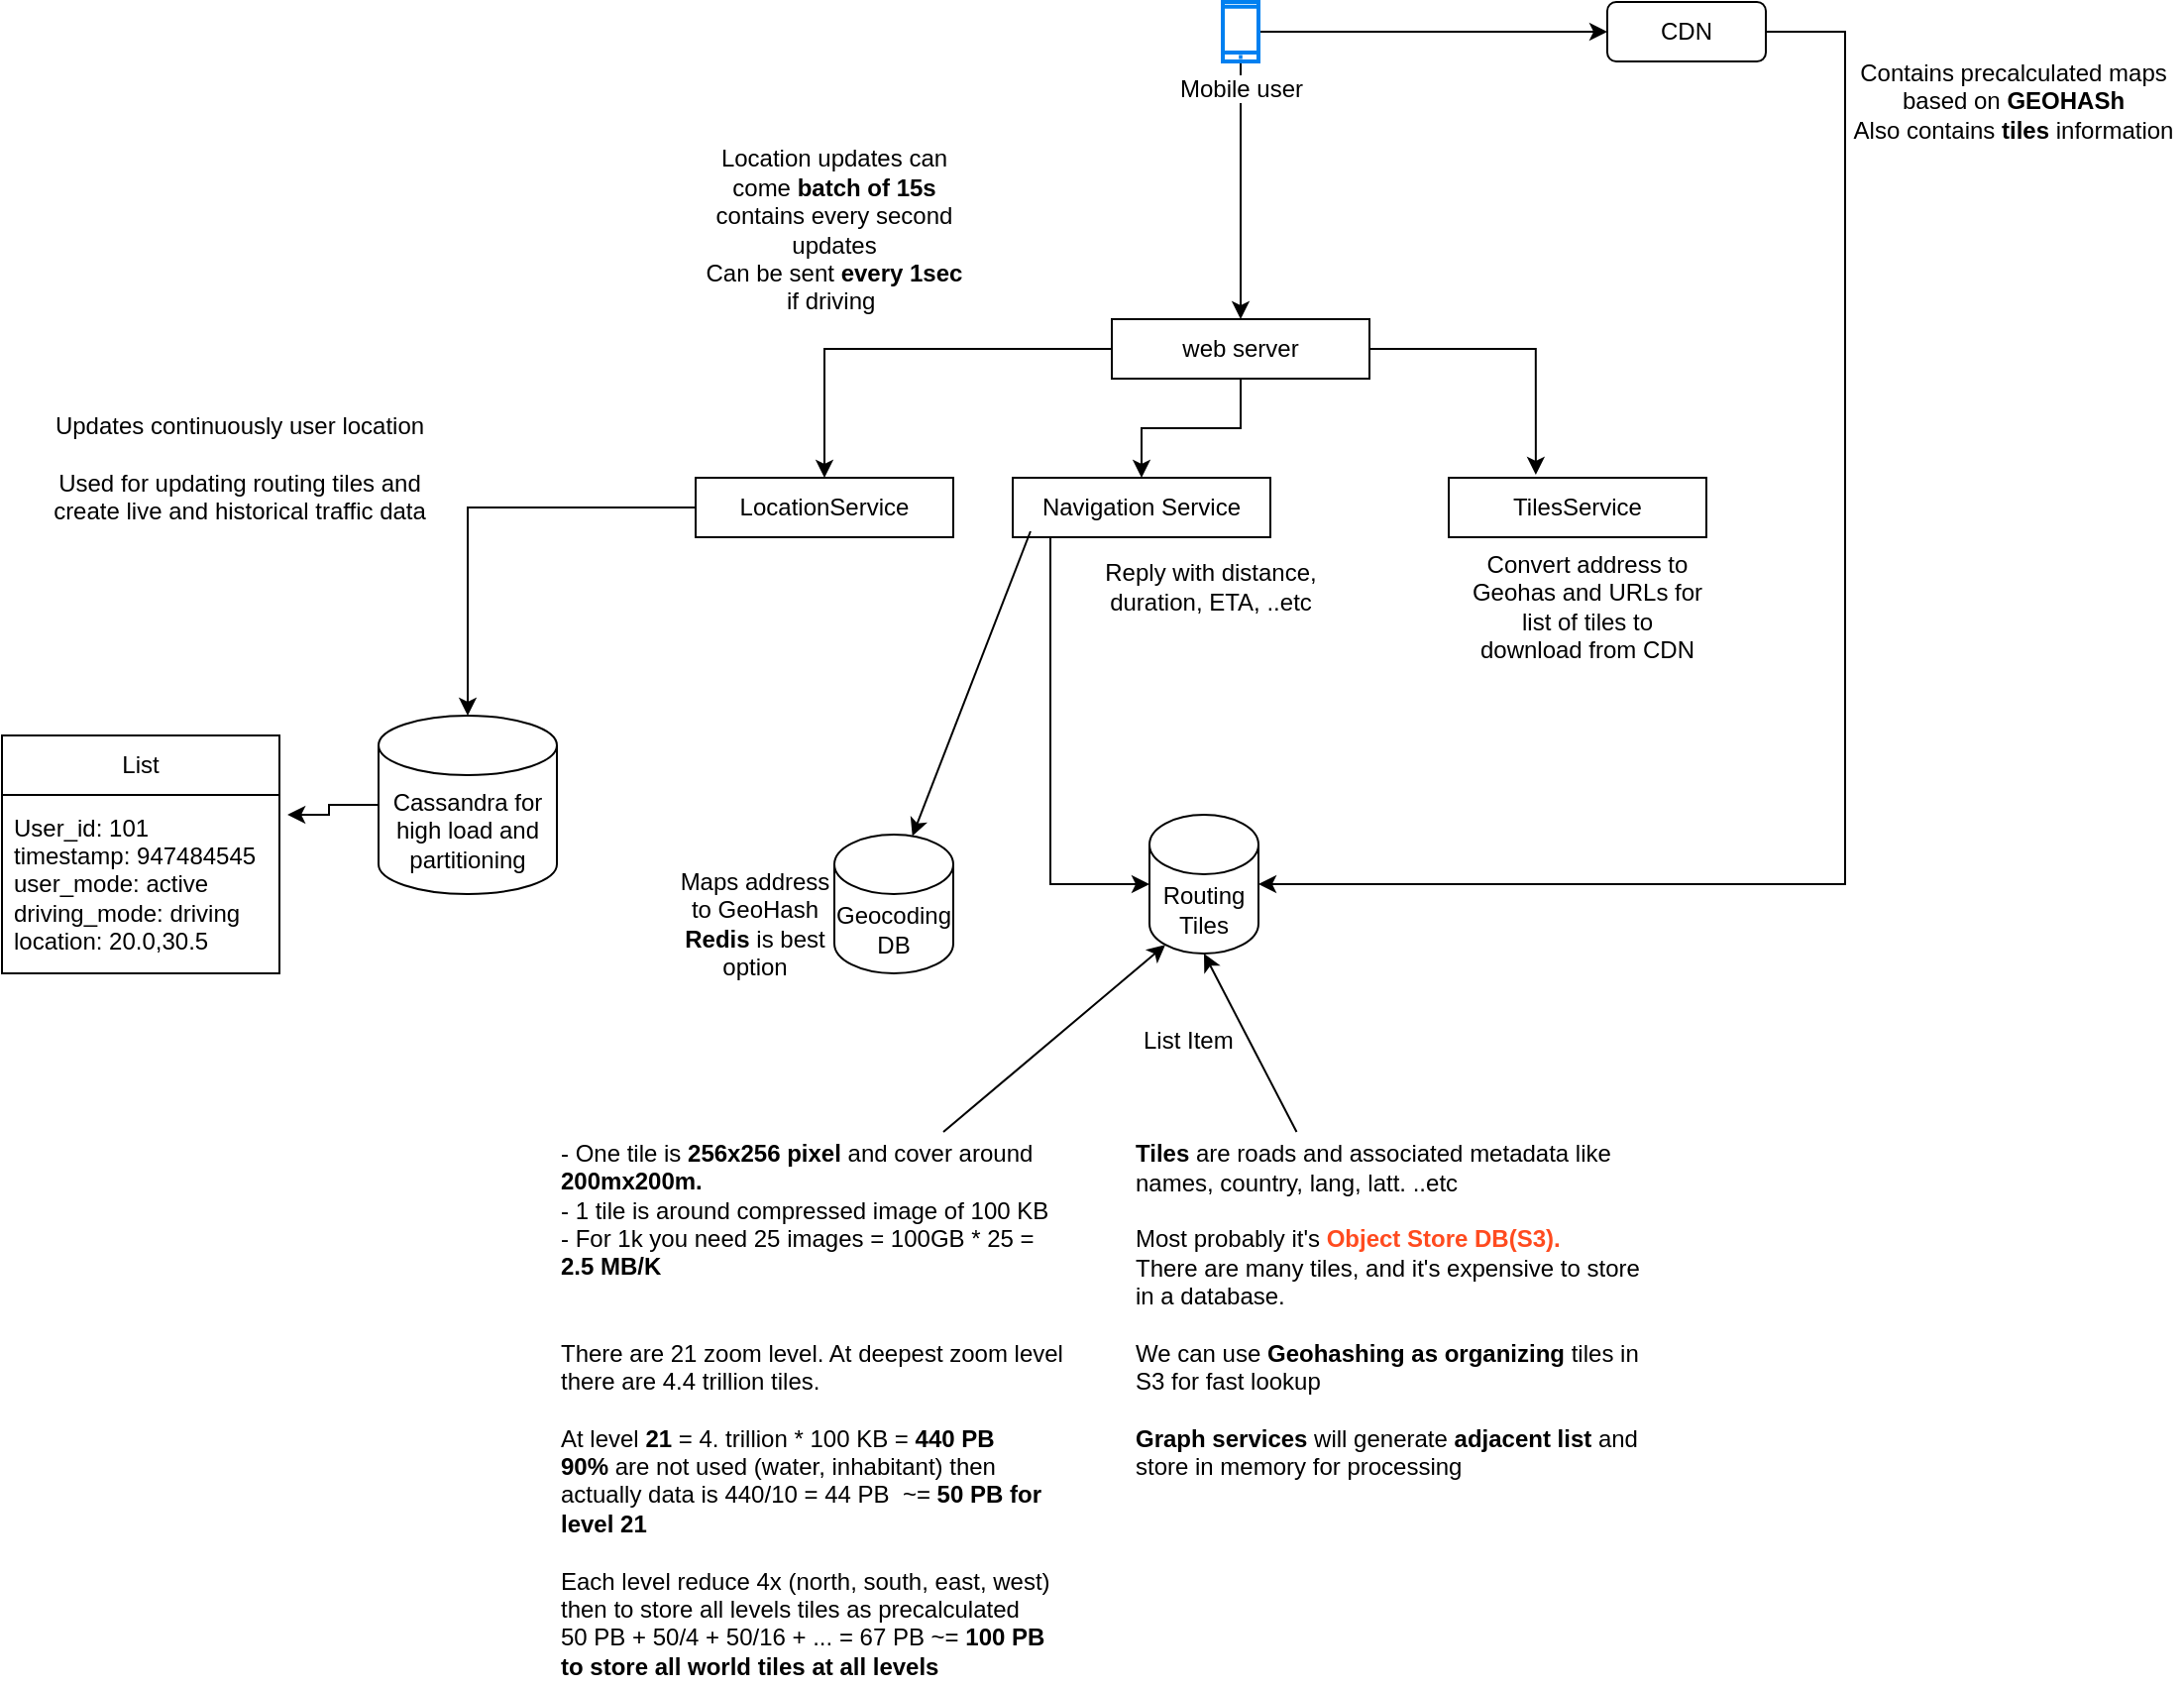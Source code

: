 <mxfile version="24.7.17">
  <diagram name="Page-1" id="yTSgLIf93G10eD3SdpJ7">
    <mxGraphModel dx="2284" dy="716" grid="1" gridSize="10" guides="1" tooltips="1" connect="1" arrows="1" fold="1" page="1" pageScale="1" pageWidth="850" pageHeight="1100" math="0" shadow="0">
      <root>
        <mxCell id="0" />
        <mxCell id="1" parent="0" />
        <mxCell id="4QGCqFe7C726sxaVOe-O-4" style="edgeStyle=orthogonalEdgeStyle;rounded=0;orthogonalLoop=1;jettySize=auto;html=1;entryX=0;entryY=0.5;entryDx=0;entryDy=0;" edge="1" parent="1" source="4QGCqFe7C726sxaVOe-O-1" target="4QGCqFe7C726sxaVOe-O-2">
          <mxGeometry relative="1" as="geometry" />
        </mxCell>
        <mxCell id="4QGCqFe7C726sxaVOe-O-6" style="edgeStyle=orthogonalEdgeStyle;rounded=0;orthogonalLoop=1;jettySize=auto;html=1;entryX=0.5;entryY=0;entryDx=0;entryDy=0;" edge="1" parent="1" source="4QGCqFe7C726sxaVOe-O-1" target="4QGCqFe7C726sxaVOe-O-5">
          <mxGeometry relative="1" as="geometry" />
        </mxCell>
        <mxCell id="4QGCqFe7C726sxaVOe-O-1" value="Mobile user" style="html=1;verticalLabelPosition=bottom;align=center;labelBackgroundColor=#ffffff;verticalAlign=top;strokeWidth=2;strokeColor=#0080F0;shadow=0;dashed=0;shape=mxgraph.ios7.icons.smartphone;" vertex="1" parent="1">
          <mxGeometry x="416" y="30" width="18" height="30" as="geometry" />
        </mxCell>
        <mxCell id="4QGCqFe7C726sxaVOe-O-2" value="CDN" style="rounded=1;whiteSpace=wrap;html=1;" vertex="1" parent="1">
          <mxGeometry x="610" y="30" width="80" height="30" as="geometry" />
        </mxCell>
        <mxCell id="4QGCqFe7C726sxaVOe-O-3" value="Contains precalculated maps based on &lt;b&gt;GEOHASh&lt;/b&gt;&lt;br&gt;Also contains &lt;b&gt;tiles&lt;/b&gt; information" style="text;html=1;align=center;verticalAlign=middle;whiteSpace=wrap;rounded=0;" vertex="1" parent="1">
          <mxGeometry x="730" y="60" width="170" height="40" as="geometry" />
        </mxCell>
        <mxCell id="4QGCqFe7C726sxaVOe-O-10" style="edgeStyle=orthogonalEdgeStyle;rounded=0;orthogonalLoop=1;jettySize=auto;html=1;entryX=0.5;entryY=0;entryDx=0;entryDy=0;" edge="1" parent="1" source="4QGCqFe7C726sxaVOe-O-5" target="4QGCqFe7C726sxaVOe-O-7">
          <mxGeometry relative="1" as="geometry" />
        </mxCell>
        <mxCell id="4QGCqFe7C726sxaVOe-O-13" style="edgeStyle=orthogonalEdgeStyle;rounded=0;orthogonalLoop=1;jettySize=auto;html=1;entryX=0.5;entryY=0;entryDx=0;entryDy=0;" edge="1" parent="1" source="4QGCqFe7C726sxaVOe-O-5" target="4QGCqFe7C726sxaVOe-O-12">
          <mxGeometry relative="1" as="geometry" />
        </mxCell>
        <mxCell id="4QGCqFe7C726sxaVOe-O-5" value="web server" style="rounded=0;whiteSpace=wrap;html=1;" vertex="1" parent="1">
          <mxGeometry x="360" y="190" width="130" height="30" as="geometry" />
        </mxCell>
        <mxCell id="4QGCqFe7C726sxaVOe-O-9" style="edgeStyle=orthogonalEdgeStyle;rounded=0;orthogonalLoop=1;jettySize=auto;html=1;" edge="1" parent="1" source="4QGCqFe7C726sxaVOe-O-7" target="4QGCqFe7C726sxaVOe-O-8">
          <mxGeometry relative="1" as="geometry" />
        </mxCell>
        <mxCell id="4QGCqFe7C726sxaVOe-O-7" value="LocationService" style="rounded=0;whiteSpace=wrap;html=1;" vertex="1" parent="1">
          <mxGeometry x="150" y="270" width="130" height="30" as="geometry" />
        </mxCell>
        <mxCell id="4QGCqFe7C726sxaVOe-O-8" value="Cassandra for high load and partitioning" style="shape=cylinder3;whiteSpace=wrap;html=1;boundedLbl=1;backgroundOutline=1;size=15;" vertex="1" parent="1">
          <mxGeometry x="-10" y="390" width="90" height="90" as="geometry" />
        </mxCell>
        <mxCell id="4QGCqFe7C726sxaVOe-O-11" value="&lt;div&gt;&lt;br&gt;&lt;/div&gt;" style="text;html=1;align=center;verticalAlign=middle;whiteSpace=wrap;rounded=0;" vertex="1" parent="1">
          <mxGeometry x="40" y="240" width="60" height="30" as="geometry" />
        </mxCell>
        <mxCell id="4QGCqFe7C726sxaVOe-O-12" value="Navigation Service" style="rounded=0;whiteSpace=wrap;html=1;" vertex="1" parent="1">
          <mxGeometry x="310" y="270" width="130" height="30" as="geometry" />
        </mxCell>
        <mxCell id="4QGCqFe7C726sxaVOe-O-14" value="Routing Tiles" style="shape=cylinder3;whiteSpace=wrap;html=1;boundedLbl=1;backgroundOutline=1;size=15;" vertex="1" parent="1">
          <mxGeometry x="379" y="440" width="55" height="70" as="geometry" />
        </mxCell>
        <mxCell id="4QGCqFe7C726sxaVOe-O-15" style="edgeStyle=orthogonalEdgeStyle;rounded=0;orthogonalLoop=1;jettySize=auto;html=1;entryX=0;entryY=0.5;entryDx=0;entryDy=0;entryPerimeter=0;" edge="1" parent="1" source="4QGCqFe7C726sxaVOe-O-12" target="4QGCqFe7C726sxaVOe-O-14">
          <mxGeometry relative="1" as="geometry">
            <Array as="points">
              <mxPoint x="329" y="475" />
            </Array>
          </mxGeometry>
        </mxCell>
        <mxCell id="4QGCqFe7C726sxaVOe-O-16" value="Geocoding DB" style="shape=cylinder3;whiteSpace=wrap;html=1;boundedLbl=1;backgroundOutline=1;size=15;" vertex="1" parent="1">
          <mxGeometry x="220" y="450" width="60" height="70" as="geometry" />
        </mxCell>
        <mxCell id="4QGCqFe7C726sxaVOe-O-18" value="" style="endArrow=classic;html=1;rounded=0;exitX=0.069;exitY=0.9;exitDx=0;exitDy=0;exitPerimeter=0;entryX=0.656;entryY=0.011;entryDx=0;entryDy=0;entryPerimeter=0;" edge="1" parent="1" source="4QGCqFe7C726sxaVOe-O-12" target="4QGCqFe7C726sxaVOe-O-16">
          <mxGeometry width="50" height="50" relative="1" as="geometry">
            <mxPoint x="210" y="400" as="sourcePoint" />
            <mxPoint x="260" y="350" as="targetPoint" />
          </mxGeometry>
        </mxCell>
        <mxCell id="4QGCqFe7C726sxaVOe-O-19" value="Maps address to GeoHash&lt;br&gt;&lt;b&gt;Redis&lt;/b&gt; is best option" style="text;html=1;align=center;verticalAlign=middle;whiteSpace=wrap;rounded=0;" vertex="1" parent="1">
          <mxGeometry x="140" y="480" width="80" height="30" as="geometry" />
        </mxCell>
        <mxCell id="4QGCqFe7C726sxaVOe-O-21" value="- One tile is &lt;b&gt;256x256 pixel&lt;/b&gt; and cover around &lt;b&gt;200mx200m.&lt;/b&gt;&lt;br&gt;- 1 tile is around compressed image of 100 KB&lt;br&gt;-&amp;nbsp;For 1k you need 25 images = 100GB * 25 = &lt;b&gt;2.5 MB/K&lt;/b&gt;&lt;br&gt;&lt;br&gt;&lt;br&gt;There are 21 zoom level. At deepest zoom level there are 4.4 trillion tiles.&lt;br&gt;&lt;br&gt;At level &lt;b&gt;21 &lt;/b&gt;= 4. trillion * 100 KB = &lt;b&gt;440 PB&lt;/b&gt;&lt;br&gt;&lt;b&gt;90% &lt;/b&gt;are not used (water, inhabitant) then actually data is 440/10 = 44 PB&amp;nbsp; ~=&lt;b&gt; 50 PB for level 21&lt;/b&gt;&lt;br&gt;&lt;br&gt;Each level reduce 4x (north, south, east, west) then to store all levels tiles as precalculated&amp;nbsp;&lt;br&gt;50 PB + 50/4 + 50/16 + ... = 67 PB ~= &lt;b&gt;100 PB to store all world tiles at all levels&lt;/b&gt;" style="text;html=1;align=left;verticalAlign=middle;whiteSpace=wrap;rounded=0;" vertex="1" parent="1">
          <mxGeometry x="80" y="600" width="260" height="280" as="geometry" />
        </mxCell>
        <mxCell id="4QGCqFe7C726sxaVOe-O-22" style="edgeStyle=orthogonalEdgeStyle;rounded=0;orthogonalLoop=1;jettySize=auto;html=1;entryX=1;entryY=0.5;entryDx=0;entryDy=0;entryPerimeter=0;" edge="1" parent="1" source="4QGCqFe7C726sxaVOe-O-2" target="4QGCqFe7C726sxaVOe-O-14">
          <mxGeometry relative="1" as="geometry">
            <mxPoint x="450" y="495" as="targetPoint" />
            <Array as="points">
              <mxPoint x="730" y="45" />
              <mxPoint x="730" y="475" />
            </Array>
          </mxGeometry>
        </mxCell>
        <mxCell id="4QGCqFe7C726sxaVOe-O-23" value="&lt;div&gt;Convert address to Geohas and URLs for list of tiles to download from CDN&lt;/div&gt;" style="text;html=1;align=center;verticalAlign=middle;whiteSpace=wrap;rounded=0;" vertex="1" parent="1">
          <mxGeometry x="540" y="320" width="120" height="30" as="geometry" />
        </mxCell>
        <mxCell id="4QGCqFe7C726sxaVOe-O-24" value="Location updates can come &lt;b&gt;batch of 15s&lt;/b&gt; contains every second updates&lt;br&gt;Can be sent &lt;b&gt;every 1sec&lt;/b&gt; if driving&amp;nbsp;" style="text;html=1;align=center;verticalAlign=middle;whiteSpace=wrap;rounded=0;" vertex="1" parent="1">
          <mxGeometry x="150" y="100" width="140" height="90" as="geometry" />
        </mxCell>
        <mxCell id="4QGCqFe7C726sxaVOe-O-25" value="&lt;div&gt;Reply with distance, duration, ETA, ..etc&lt;/div&gt;" style="text;html=1;align=center;verticalAlign=middle;whiteSpace=wrap;rounded=0;" vertex="1" parent="1">
          <mxGeometry x="350" y="310" width="120" height="30" as="geometry" />
        </mxCell>
        <mxCell id="4QGCqFe7C726sxaVOe-O-26" value="TilesService" style="rounded=0;whiteSpace=wrap;html=1;" vertex="1" parent="1">
          <mxGeometry x="530" y="270" width="130" height="30" as="geometry" />
        </mxCell>
        <mxCell id="4QGCqFe7C726sxaVOe-O-27" style="edgeStyle=orthogonalEdgeStyle;rounded=0;orthogonalLoop=1;jettySize=auto;html=1;entryX=0.338;entryY=-0.05;entryDx=0;entryDy=0;entryPerimeter=0;" edge="1" parent="1" source="4QGCqFe7C726sxaVOe-O-5" target="4QGCqFe7C726sxaVOe-O-26">
          <mxGeometry relative="1" as="geometry" />
        </mxCell>
        <mxCell id="4QGCqFe7C726sxaVOe-O-29" value="&lt;b&gt;Tiles&lt;/b&gt; are roads and associated metadata like names, country, lang, latt. ..etc&lt;br&gt;&lt;br&gt;Most probably it&#39;s&lt;font color=&quot;#ff4b1f&quot;&gt;&lt;b&gt; Object Store DB(S3). &lt;/b&gt;&lt;/font&gt;&lt;br&gt;There are many tiles, and it&#39;s expensive to store in a database.&lt;br&gt;&lt;br&gt;We can use &lt;b&gt;Geohashing as organizing&lt;/b&gt; tiles in S3 for fast lookup&lt;br&gt;&lt;br&gt;&lt;b&gt;Graph services&lt;/b&gt; will generate &lt;b&gt;adjacent list&lt;/b&gt; and store in memory for processing" style="text;html=1;align=left;verticalAlign=middle;whiteSpace=wrap;rounded=0;" vertex="1" parent="1">
          <mxGeometry x="370" y="600" width="260" height="180" as="geometry" />
        </mxCell>
        <mxCell id="4QGCqFe7C726sxaVOe-O-30" value="" style="endArrow=classic;html=1;rounded=0;exitX=0.75;exitY=0;exitDx=0;exitDy=0;entryX=0.145;entryY=1;entryDx=0;entryDy=-4.35;entryPerimeter=0;" edge="1" parent="1" source="4QGCqFe7C726sxaVOe-O-21" target="4QGCqFe7C726sxaVOe-O-14">
          <mxGeometry width="50" height="50" relative="1" as="geometry">
            <mxPoint x="330" y="560" as="sourcePoint" />
            <mxPoint x="380" y="510" as="targetPoint" />
          </mxGeometry>
        </mxCell>
        <mxCell id="4QGCqFe7C726sxaVOe-O-31" value="" style="endArrow=classic;html=1;rounded=0;entryX=0.5;entryY=1;entryDx=0;entryDy=0;entryPerimeter=0;" edge="1" parent="1" source="4QGCqFe7C726sxaVOe-O-29" target="4QGCqFe7C726sxaVOe-O-14">
          <mxGeometry width="50" height="50" relative="1" as="geometry">
            <mxPoint x="285" y="610" as="sourcePoint" />
            <mxPoint x="397" y="516" as="targetPoint" />
          </mxGeometry>
        </mxCell>
        <mxCell id="4QGCqFe7C726sxaVOe-O-32" value="List" style="swimlane;fontStyle=0;childLayout=stackLayout;horizontal=1;startSize=30;horizontalStack=0;resizeParent=1;resizeParentMax=0;resizeLast=0;collapsible=1;marginBottom=0;whiteSpace=wrap;html=1;" vertex="1" parent="1">
          <mxGeometry x="-200" y="400" width="140" height="120" as="geometry" />
        </mxCell>
        <mxCell id="4QGCqFe7C726sxaVOe-O-33" value="User_id: 101&lt;br&gt;timestamp: 947484545&lt;br&gt;user_mode: active&lt;br&gt;driving_mode: driving&lt;br&gt;location: 20.0,30.5" style="text;strokeColor=none;fillColor=none;align=left;verticalAlign=middle;spacingLeft=4;spacingRight=4;overflow=hidden;points=[[0,0.5],[1,0.5]];portConstraint=eastwest;rotatable=0;whiteSpace=wrap;html=1;" vertex="1" parent="4QGCqFe7C726sxaVOe-O-32">
          <mxGeometry y="30" width="140" height="90" as="geometry" />
        </mxCell>
        <mxCell id="4QGCqFe7C726sxaVOe-O-36" style="edgeStyle=orthogonalEdgeStyle;rounded=0;orthogonalLoop=1;jettySize=auto;html=1;entryX=1.029;entryY=0.111;entryDx=0;entryDy=0;entryPerimeter=0;" edge="1" parent="1" source="4QGCqFe7C726sxaVOe-O-8" target="4QGCqFe7C726sxaVOe-O-33">
          <mxGeometry relative="1" as="geometry" />
        </mxCell>
        <mxCell id="4QGCqFe7C726sxaVOe-O-38" value="List Item" style="text;strokeColor=none;fillColor=none;align=left;verticalAlign=top;spacingLeft=4;spacingRight=4;overflow=hidden;rotatable=0;points=[[0,0.5],[1,0.5]];portConstraint=eastwest;whiteSpace=wrap;html=1;" vertex="1" parent="1">
          <mxGeometry x="370" y="540" width="60" height="26" as="geometry" />
        </mxCell>
        <mxCell id="4QGCqFe7C726sxaVOe-O-39" value="Updates continuously user location&lt;div&gt;&lt;br&gt;&lt;/div&gt;Used for updating routing tiles and create live and historical traffic data" style="text;html=1;align=center;verticalAlign=middle;whiteSpace=wrap;rounded=0;" vertex="1" parent="1">
          <mxGeometry x="-190" y="220" width="220" height="90" as="geometry" />
        </mxCell>
      </root>
    </mxGraphModel>
  </diagram>
</mxfile>
